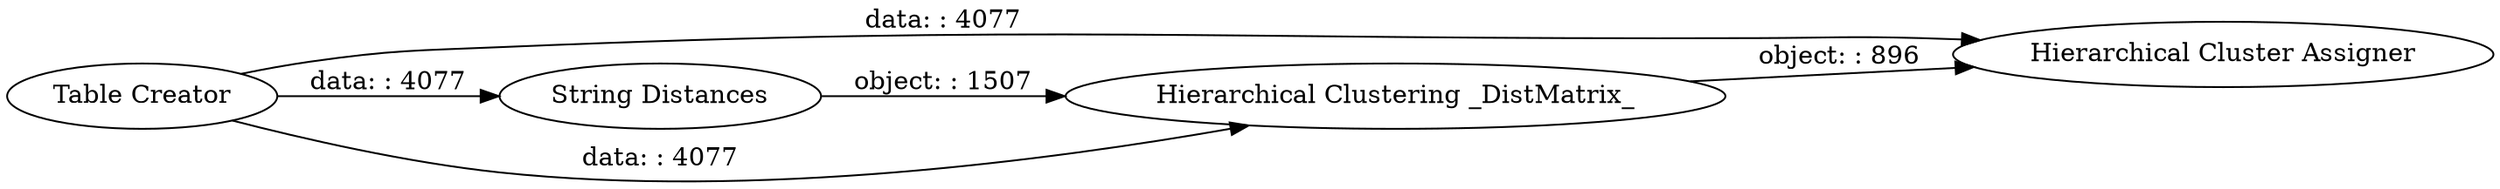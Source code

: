 digraph {
	"-3890313277045730397_50" [label="Hierarchical Cluster Assigner"]
	"-3890313277045730397_41" [label="Table Creator"]
	"-3890313277045730397_46" [label="String Distances"]
	"-3890313277045730397_49" [label="Hierarchical Clustering _DistMatrix_"]
	"-3890313277045730397_49" -> "-3890313277045730397_50" [label="object: : 896"]
	"-3890313277045730397_41" -> "-3890313277045730397_49" [label="data: : 4077"]
	"-3890313277045730397_46" -> "-3890313277045730397_49" [label="object: : 1507"]
	"-3890313277045730397_41" -> "-3890313277045730397_46" [label="data: : 4077"]
	"-3890313277045730397_41" -> "-3890313277045730397_50" [label="data: : 4077"]
	rankdir=LR
}
